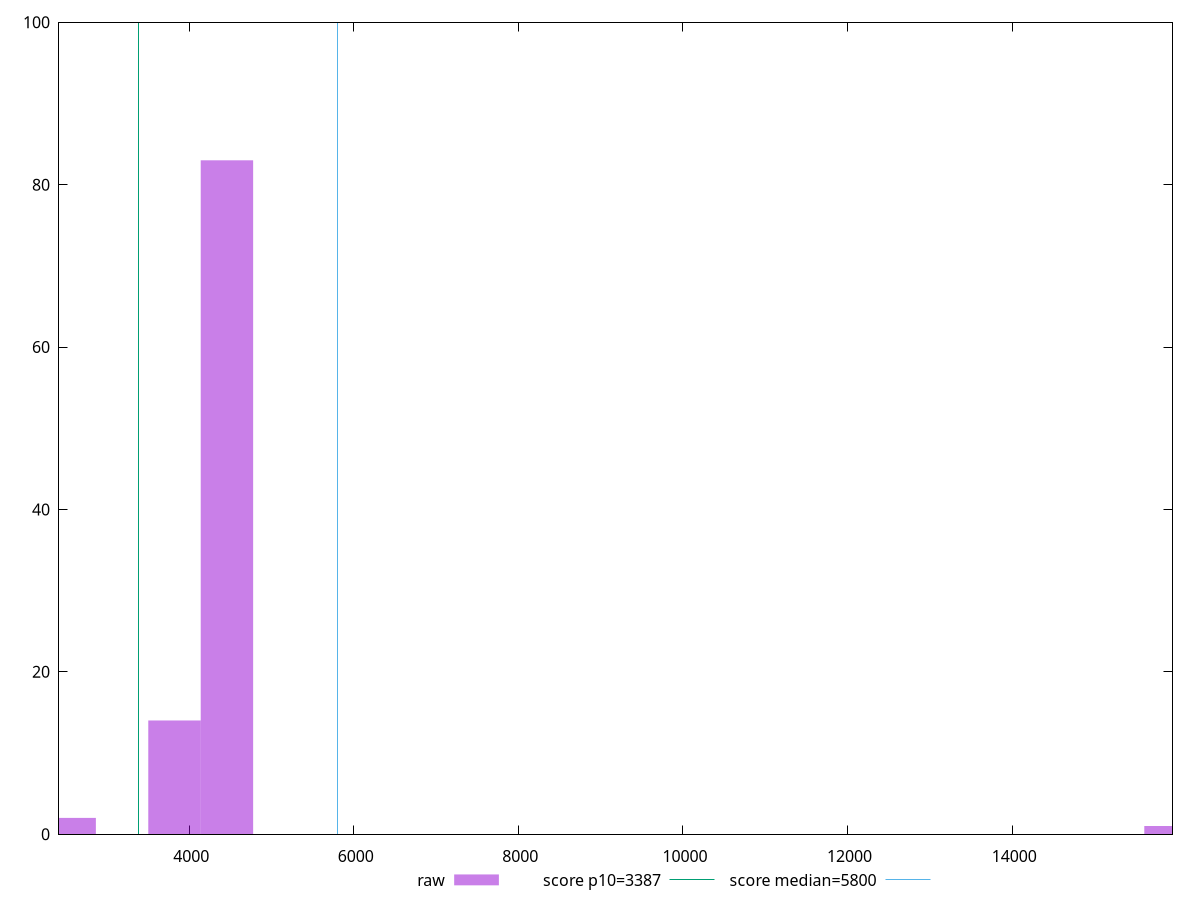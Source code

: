 reset

$raw <<EOF
15924.109182348622 1
4458.750571057614 83
3821.786203763669 14
2547.8574691757794 2
EOF

set key outside below
set boxwidth 636.9643672939449
set xrange [2418.401:15948.315183975217]
set yrange [0:100]
set trange [0:100]
set style fill transparent solid 0.5 noborder

set parametric
set terminal svg size 640, 490 enhanced background rgb 'white'
set output "reports/report_00033_2021-03-01T14-23-16.841Z/speed-index/samples/astro-inner-cached/raw/histogram.svg"

plot $raw title "raw" with boxes, \
     3387,t title "score p10=3387", \
     5800,t title "score median=5800"

reset
